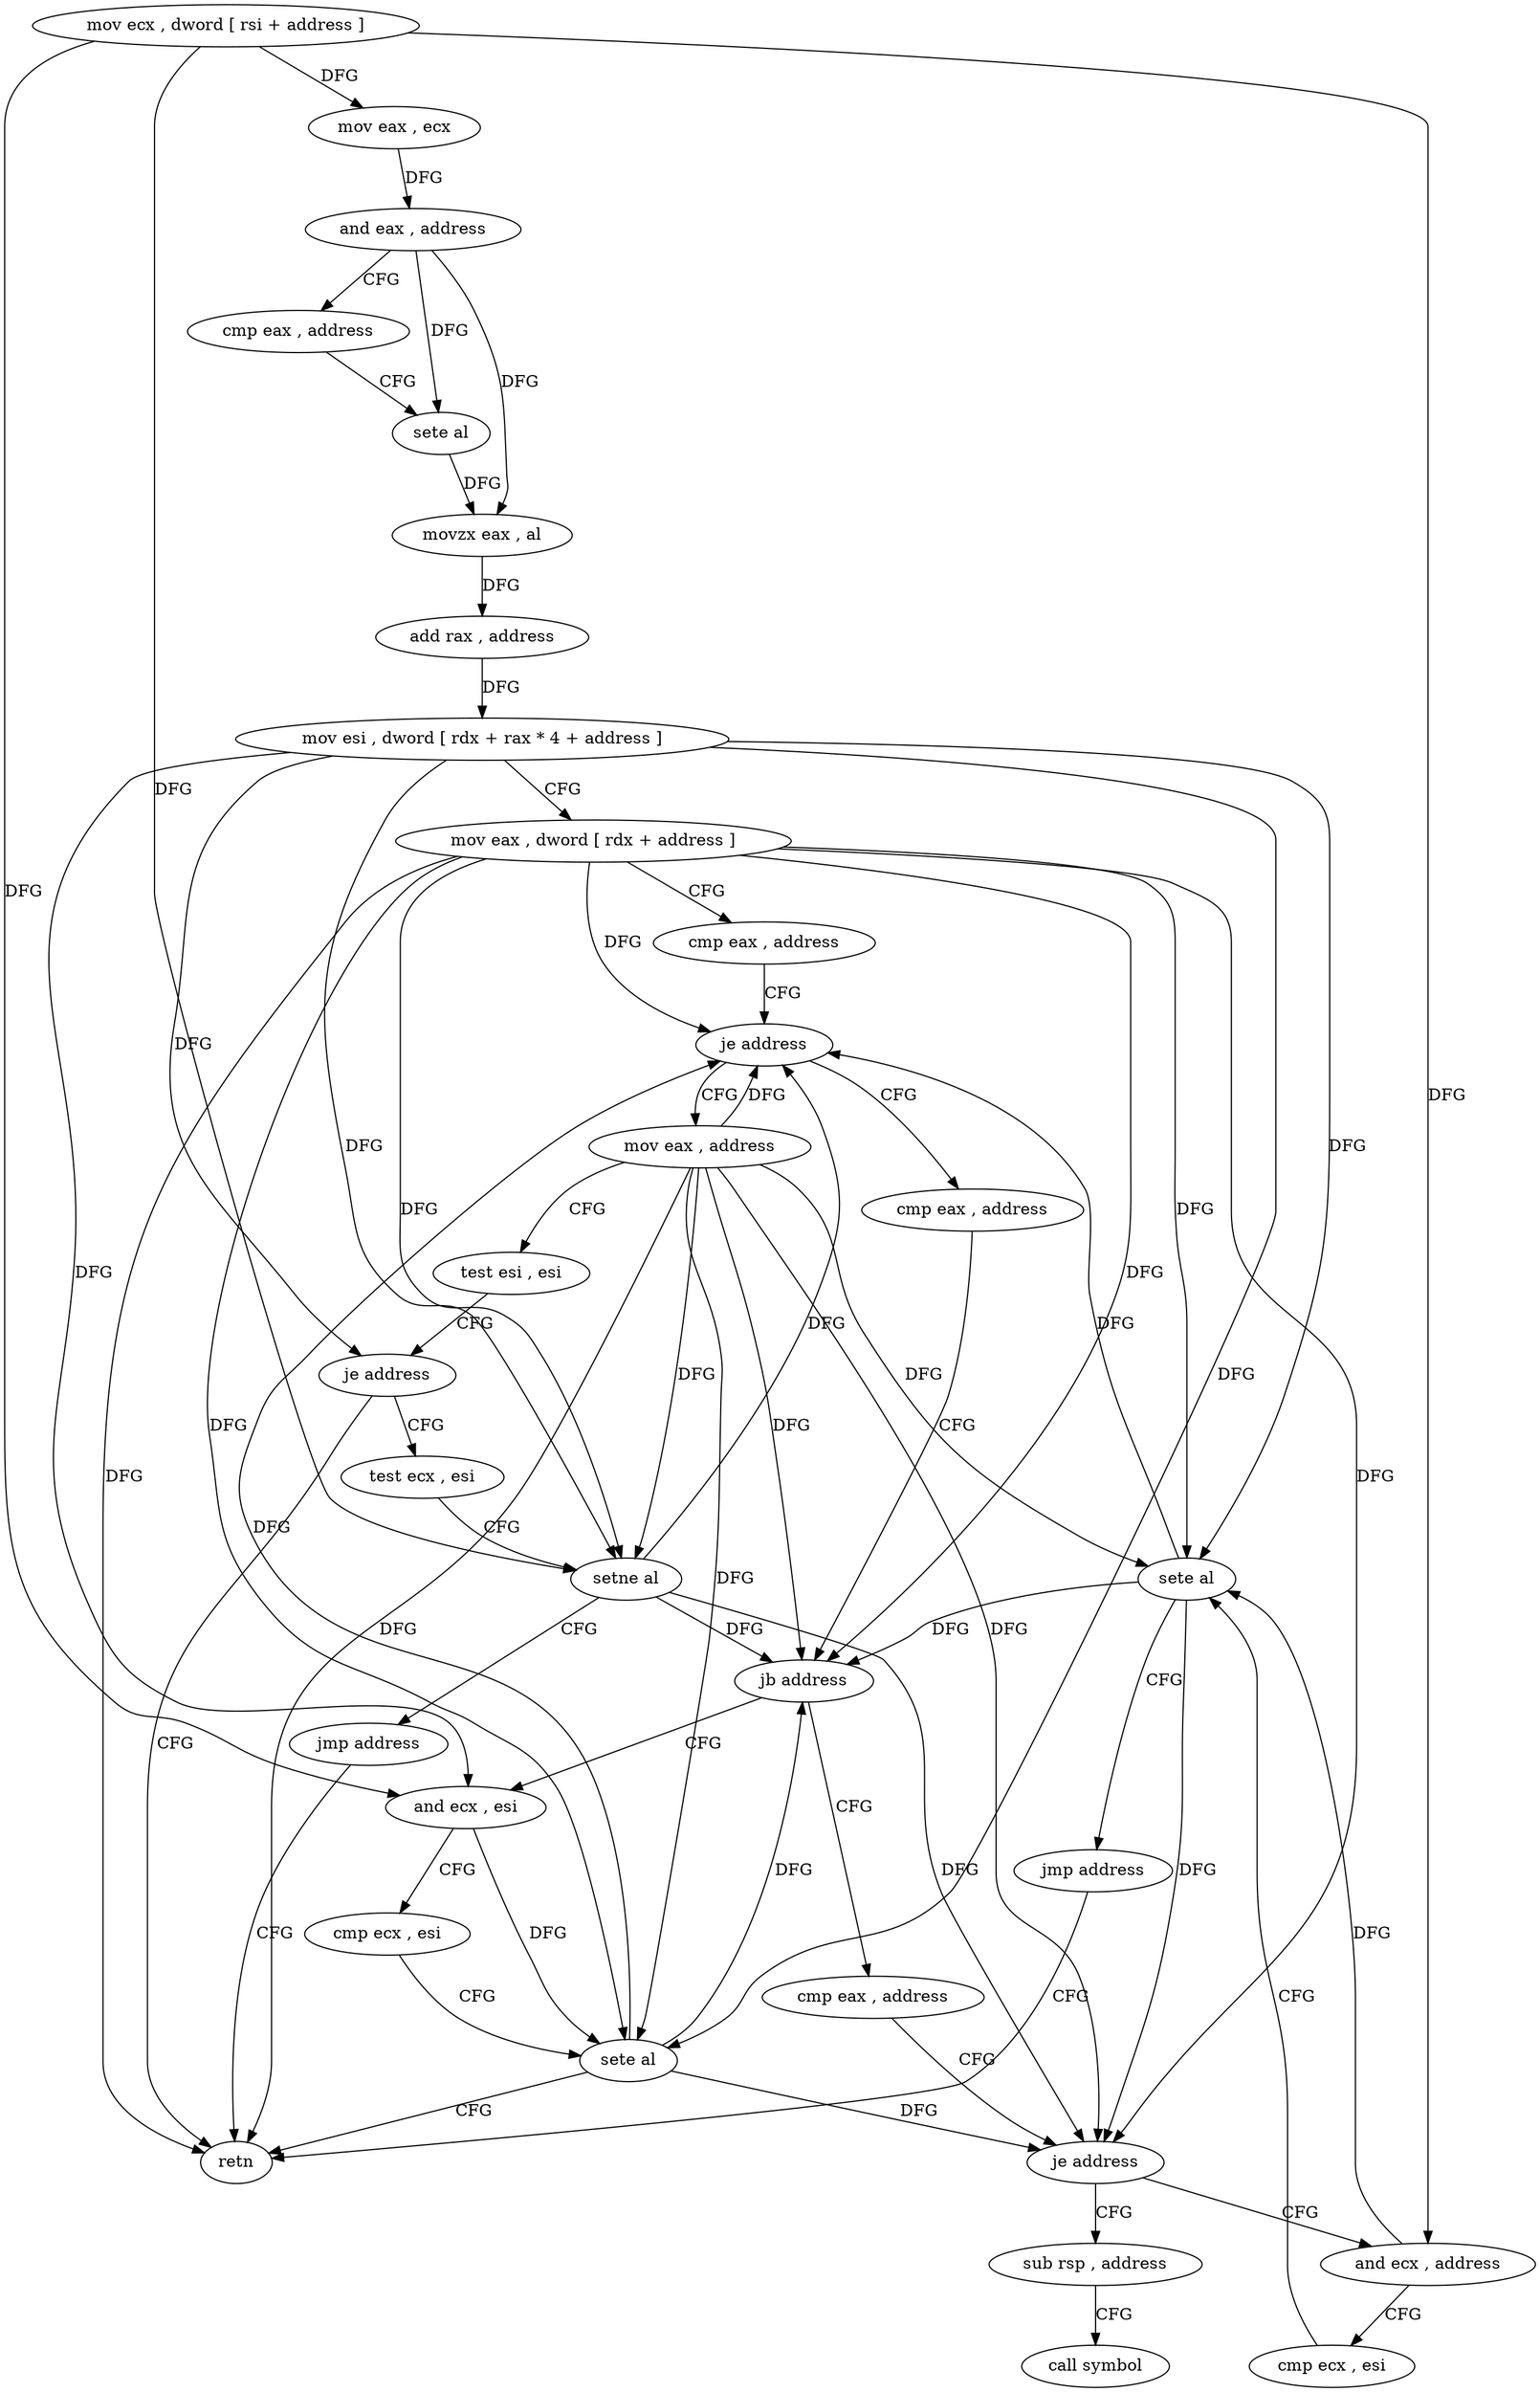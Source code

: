 digraph "func" {
"4215405" [label = "mov ecx , dword [ rsi + address ]" ]
"4215408" [label = "mov eax , ecx" ]
"4215410" [label = "and eax , address" ]
"4215415" [label = "cmp eax , address" ]
"4215420" [label = "sete al" ]
"4215423" [label = "movzx eax , al" ]
"4215426" [label = "add rax , address" ]
"4215430" [label = "mov esi , dword [ rdx + rax * 4 + address ]" ]
"4215434" [label = "mov eax , dword [ rdx + address ]" ]
"4215437" [label = "cmp eax , address" ]
"4215440" [label = "je address" ]
"4215470" [label = "mov eax , address" ]
"4215442" [label = "cmp eax , address" ]
"4215475" [label = "test esi , esi" ]
"4215477" [label = "je address" ]
"4215468" [label = "retn" ]
"4215479" [label = "test ecx , esi" ]
"4215445" [label = "jb address" ]
"4215461" [label = "and ecx , esi" ]
"4215447" [label = "cmp eax , address" ]
"4215481" [label = "setne al" ]
"4215484" [label = "jmp address" ]
"4215463" [label = "cmp ecx , esi" ]
"4215465" [label = "sete al" ]
"4215450" [label = "je address" ]
"4215486" [label = "and ecx , address" ]
"4215452" [label = "sub rsp , address" ]
"4215492" [label = "cmp ecx , esi" ]
"4215494" [label = "sete al" ]
"4215497" [label = "jmp address" ]
"4215456" [label = "call symbol" ]
"4215405" -> "4215408" [ label = "DFG" ]
"4215405" -> "4215481" [ label = "DFG" ]
"4215405" -> "4215461" [ label = "DFG" ]
"4215405" -> "4215486" [ label = "DFG" ]
"4215408" -> "4215410" [ label = "DFG" ]
"4215410" -> "4215415" [ label = "CFG" ]
"4215410" -> "4215420" [ label = "DFG" ]
"4215410" -> "4215423" [ label = "DFG" ]
"4215415" -> "4215420" [ label = "CFG" ]
"4215420" -> "4215423" [ label = "DFG" ]
"4215423" -> "4215426" [ label = "DFG" ]
"4215426" -> "4215430" [ label = "DFG" ]
"4215430" -> "4215434" [ label = "CFG" ]
"4215430" -> "4215477" [ label = "DFG" ]
"4215430" -> "4215481" [ label = "DFG" ]
"4215430" -> "4215461" [ label = "DFG" ]
"4215430" -> "4215465" [ label = "DFG" ]
"4215430" -> "4215494" [ label = "DFG" ]
"4215434" -> "4215437" [ label = "CFG" ]
"4215434" -> "4215440" [ label = "DFG" ]
"4215434" -> "4215445" [ label = "DFG" ]
"4215434" -> "4215468" [ label = "DFG" ]
"4215434" -> "4215481" [ label = "DFG" ]
"4215434" -> "4215465" [ label = "DFG" ]
"4215434" -> "4215450" [ label = "DFG" ]
"4215434" -> "4215494" [ label = "DFG" ]
"4215437" -> "4215440" [ label = "CFG" ]
"4215440" -> "4215470" [ label = "CFG" ]
"4215440" -> "4215442" [ label = "CFG" ]
"4215470" -> "4215475" [ label = "CFG" ]
"4215470" -> "4215440" [ label = "DFG" ]
"4215470" -> "4215445" [ label = "DFG" ]
"4215470" -> "4215468" [ label = "DFG" ]
"4215470" -> "4215481" [ label = "DFG" ]
"4215470" -> "4215465" [ label = "DFG" ]
"4215470" -> "4215450" [ label = "DFG" ]
"4215470" -> "4215494" [ label = "DFG" ]
"4215442" -> "4215445" [ label = "CFG" ]
"4215475" -> "4215477" [ label = "CFG" ]
"4215477" -> "4215468" [ label = "CFG" ]
"4215477" -> "4215479" [ label = "CFG" ]
"4215479" -> "4215481" [ label = "CFG" ]
"4215445" -> "4215461" [ label = "CFG" ]
"4215445" -> "4215447" [ label = "CFG" ]
"4215461" -> "4215463" [ label = "CFG" ]
"4215461" -> "4215465" [ label = "DFG" ]
"4215447" -> "4215450" [ label = "CFG" ]
"4215481" -> "4215484" [ label = "CFG" ]
"4215481" -> "4215440" [ label = "DFG" ]
"4215481" -> "4215445" [ label = "DFG" ]
"4215481" -> "4215450" [ label = "DFG" ]
"4215484" -> "4215468" [ label = "CFG" ]
"4215463" -> "4215465" [ label = "CFG" ]
"4215465" -> "4215468" [ label = "CFG" ]
"4215465" -> "4215440" [ label = "DFG" ]
"4215465" -> "4215445" [ label = "DFG" ]
"4215465" -> "4215450" [ label = "DFG" ]
"4215450" -> "4215486" [ label = "CFG" ]
"4215450" -> "4215452" [ label = "CFG" ]
"4215486" -> "4215492" [ label = "CFG" ]
"4215486" -> "4215494" [ label = "DFG" ]
"4215452" -> "4215456" [ label = "CFG" ]
"4215492" -> "4215494" [ label = "CFG" ]
"4215494" -> "4215497" [ label = "CFG" ]
"4215494" -> "4215440" [ label = "DFG" ]
"4215494" -> "4215445" [ label = "DFG" ]
"4215494" -> "4215450" [ label = "DFG" ]
"4215497" -> "4215468" [ label = "CFG" ]
}
